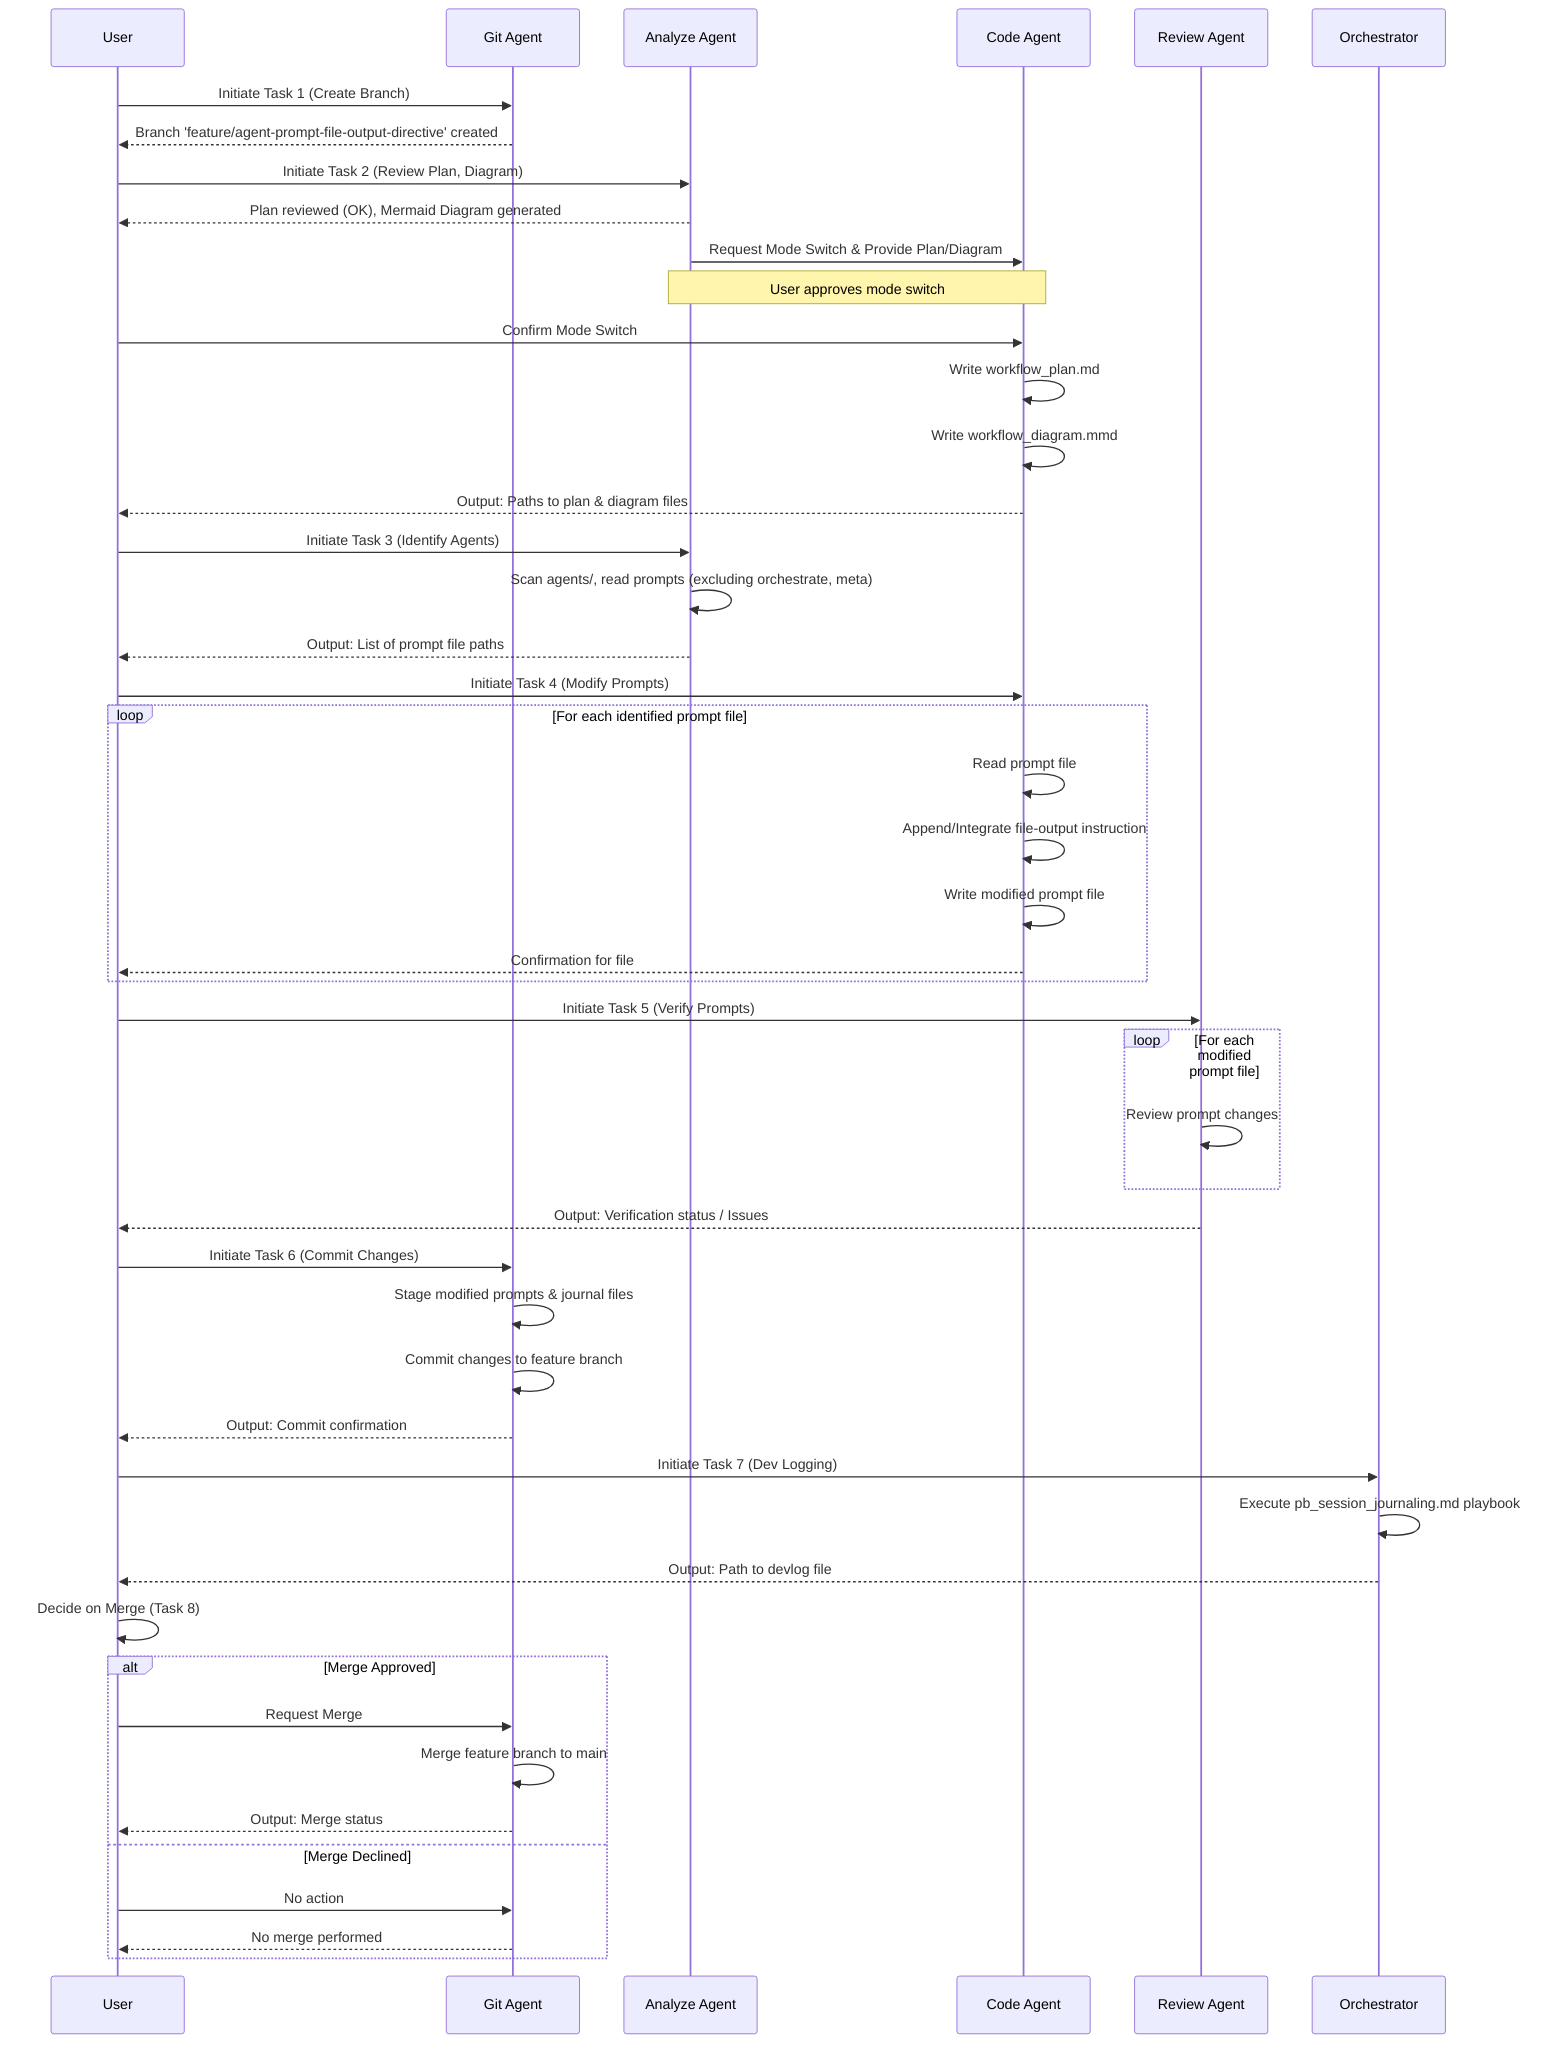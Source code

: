 sequenceDiagram
    participant User
    participant Git as Git Agent
    participant Analyze as Analyze Agent
    participant Code as Code Agent
    participant Review as Review Agent
    participant Orchestrator

    User->>Git: Initiate Task 1 (Create Branch)
    Git-->>User: Branch 'feature/agent-prompt-file-output-directive' created

    User->>Analyze: Initiate Task 2 (Review Plan, Diagram)
    Analyze-->>User: Plan reviewed (OK), Mermaid Diagram generated
    Analyze->>Code: Request Mode Switch & Provide Plan/Diagram
    Note over Analyze, Code: User approves mode switch
    User->>Code: Confirm Mode Switch
    Code->>Code: Write workflow_plan.md
    Code->>Code: Write workflow_diagram.mmd
    Code-->>User: Output: Paths to plan & diagram files

    User->>Analyze: Initiate Task 3 (Identify Agents)
    Analyze->>Analyze: Scan agents/, read prompts (excluding orchestrate, meta)
    Analyze-->>User: Output: List of prompt file paths

    User->>Code: Initiate Task 4 (Modify Prompts)
    loop For each identified prompt file
        Code->>Code: Read prompt file
        Code->>Code: Append/Integrate file-output instruction
        Code->>Code: Write modified prompt file
        Code-->>User: Confirmation for file
    end

    User->>Review: Initiate Task 5 (Verify Prompts)
    loop For each modified prompt file
        Review->>Review: Review prompt changes
    end
    Review-->>User: Output: Verification status / Issues

    User->>Git: Initiate Task 6 (Commit Changes)
    Git->>Git: Stage modified prompts & journal files
    Git->>Git: Commit changes to feature branch
    Git-->>User: Output: Commit confirmation

    User->>Orchestrator: Initiate Task 7 (Dev Logging)
    Orchestrator->>Orchestrator: Execute pb_session_journaling.md playbook
    Orchestrator-->>User: Output: Path to devlog file

    User->>User: Decide on Merge (Task 8)
    alt Merge Approved
        User->>Git: Request Merge
        Git->>Git: Merge feature branch to main
        Git-->>User: Output: Merge status
    else Merge Declined
        User->>Git: No action
        Git-->>User: No merge performed
    end